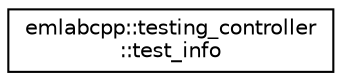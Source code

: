 digraph "Graphical Class Hierarchy"
{
 // LATEX_PDF_SIZE
  edge [fontname="Helvetica",fontsize="10",labelfontname="Helvetica",labelfontsize="10"];
  node [fontname="Helvetica",fontsize="10",shape=record];
  rankdir="LR";
  Node0 [label="emlabcpp::testing_controller\l::test_info",height=0.2,width=0.4,color="black", fillcolor="white", style="filled",URL="$structemlabcpp_1_1testing__controller_1_1test__info.html",tooltip=" "];
}
